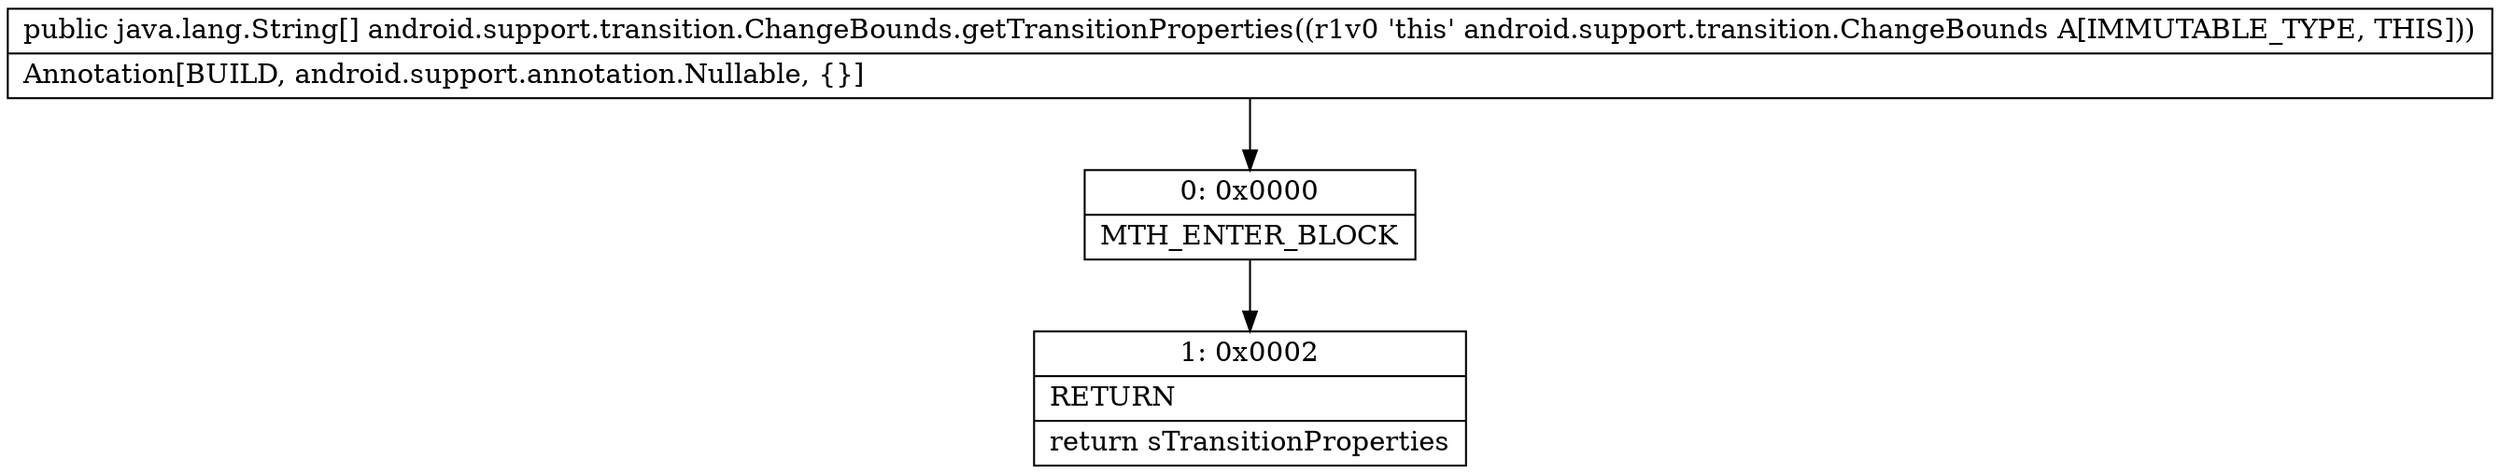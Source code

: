 digraph "CFG forandroid.support.transition.ChangeBounds.getTransitionProperties()[Ljava\/lang\/String;" {
Node_0 [shape=record,label="{0\:\ 0x0000|MTH_ENTER_BLOCK\l}"];
Node_1 [shape=record,label="{1\:\ 0x0002|RETURN\l|return sTransitionProperties\l}"];
MethodNode[shape=record,label="{public java.lang.String[] android.support.transition.ChangeBounds.getTransitionProperties((r1v0 'this' android.support.transition.ChangeBounds A[IMMUTABLE_TYPE, THIS]))  | Annotation[BUILD, android.support.annotation.Nullable, \{\}]\l}"];
MethodNode -> Node_0;
Node_0 -> Node_1;
}

